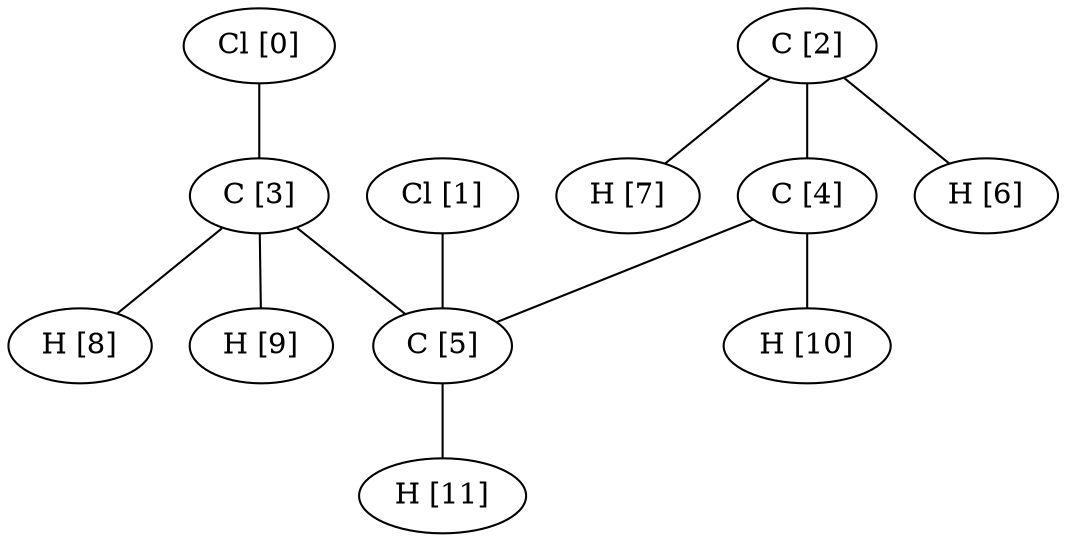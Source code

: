 graph G {
0[label="Cl [0]"];
1[label="Cl [1]"];
2[label="C [2]"];
3[label="C [3]"];
4[label="C [4]"];
5[label="C [5]"];
6[label="H [6]"];
7[label="H [7]"];
8[label="H [8]"];
9[label="H [9]"];
10[label="H [10]"];
11[label="H [11]"];
0--3 ;
1--5 ;
2--4 ;
2--6 ;
2--7 ;
3--5 ;
3--8 ;
3--9 ;
4--5 ;
4--10 ;
5--11 ;
}
